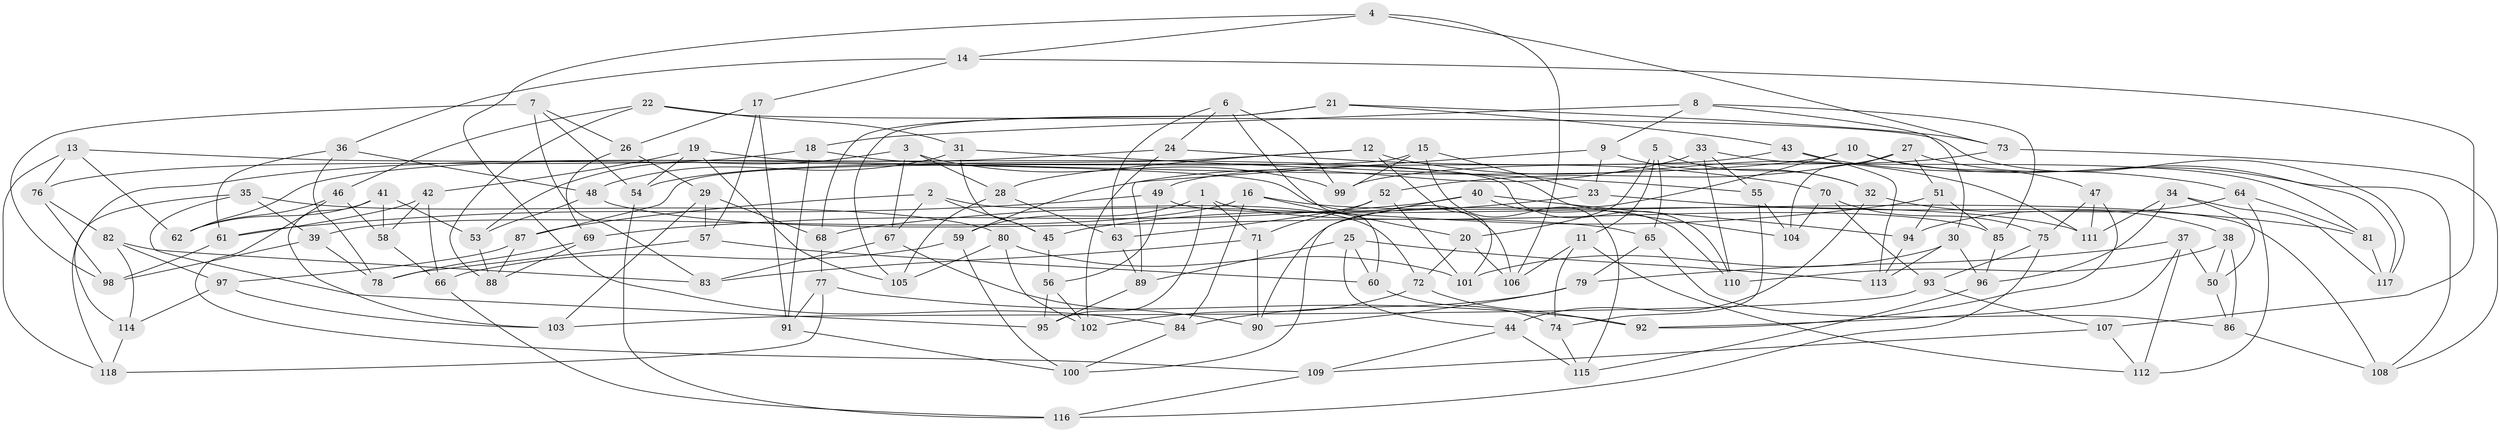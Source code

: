// Generated by graph-tools (version 1.1) at 2025/16/03/09/25 04:16:19]
// undirected, 118 vertices, 236 edges
graph export_dot {
graph [start="1"]
  node [color=gray90,style=filled];
  1;
  2;
  3;
  4;
  5;
  6;
  7;
  8;
  9;
  10;
  11;
  12;
  13;
  14;
  15;
  16;
  17;
  18;
  19;
  20;
  21;
  22;
  23;
  24;
  25;
  26;
  27;
  28;
  29;
  30;
  31;
  32;
  33;
  34;
  35;
  36;
  37;
  38;
  39;
  40;
  41;
  42;
  43;
  44;
  45;
  46;
  47;
  48;
  49;
  50;
  51;
  52;
  53;
  54;
  55;
  56;
  57;
  58;
  59;
  60;
  61;
  62;
  63;
  64;
  65;
  66;
  67;
  68;
  69;
  70;
  71;
  72;
  73;
  74;
  75;
  76;
  77;
  78;
  79;
  80;
  81;
  82;
  83;
  84;
  85;
  86;
  87;
  88;
  89;
  90;
  91;
  92;
  93;
  94;
  95;
  96;
  97;
  98;
  99;
  100;
  101;
  102;
  103;
  104;
  105;
  106;
  107;
  108;
  109;
  110;
  111;
  112;
  113;
  114;
  115;
  116;
  117;
  118;
  1 -- 59;
  1 -- 71;
  1 -- 95;
  1 -- 85;
  2 -- 72;
  2 -- 45;
  2 -- 67;
  2 -- 87;
  3 -- 28;
  3 -- 53;
  3 -- 99;
  3 -- 67;
  4 -- 84;
  4 -- 106;
  4 -- 14;
  4 -- 73;
  5 -- 11;
  5 -- 20;
  5 -- 65;
  5 -- 32;
  6 -- 24;
  6 -- 60;
  6 -- 63;
  6 -- 99;
  7 -- 83;
  7 -- 54;
  7 -- 26;
  7 -- 98;
  8 -- 30;
  8 -- 18;
  8 -- 9;
  8 -- 85;
  9 -- 32;
  9 -- 89;
  9 -- 23;
  10 -- 108;
  10 -- 47;
  10 -- 90;
  10 -- 114;
  11 -- 112;
  11 -- 106;
  11 -- 74;
  12 -- 28;
  12 -- 54;
  12 -- 101;
  12 -- 111;
  13 -- 76;
  13 -- 118;
  13 -- 106;
  13 -- 62;
  14 -- 107;
  14 -- 17;
  14 -- 36;
  15 -- 99;
  15 -- 115;
  15 -- 87;
  15 -- 23;
  16 -- 84;
  16 -- 111;
  16 -- 20;
  16 -- 39;
  17 -- 26;
  17 -- 91;
  17 -- 57;
  18 -- 91;
  18 -- 76;
  18 -- 104;
  19 -- 54;
  19 -- 42;
  19 -- 110;
  19 -- 105;
  20 -- 72;
  20 -- 106;
  21 -- 73;
  21 -- 68;
  21 -- 105;
  21 -- 43;
  22 -- 88;
  22 -- 117;
  22 -- 46;
  22 -- 31;
  23 -- 45;
  23 -- 81;
  24 -- 102;
  24 -- 62;
  24 -- 70;
  25 -- 113;
  25 -- 60;
  25 -- 44;
  25 -- 89;
  26 -- 29;
  26 -- 69;
  27 -- 51;
  27 -- 117;
  27 -- 104;
  27 -- 52;
  28 -- 105;
  28 -- 63;
  29 -- 68;
  29 -- 103;
  29 -- 57;
  30 -- 113;
  30 -- 96;
  30 -- 101;
  31 -- 45;
  31 -- 55;
  31 -- 48;
  32 -- 44;
  32 -- 38;
  33 -- 81;
  33 -- 110;
  33 -- 55;
  33 -- 59;
  34 -- 50;
  34 -- 111;
  34 -- 117;
  34 -- 96;
  35 -- 80;
  35 -- 118;
  35 -- 95;
  35 -- 39;
  36 -- 61;
  36 -- 48;
  36 -- 78;
  37 -- 92;
  37 -- 79;
  37 -- 50;
  37 -- 112;
  38 -- 86;
  38 -- 50;
  38 -- 110;
  39 -- 98;
  39 -- 78;
  40 -- 110;
  40 -- 94;
  40 -- 69;
  40 -- 100;
  41 -- 58;
  41 -- 103;
  41 -- 53;
  41 -- 62;
  42 -- 61;
  42 -- 66;
  42 -- 58;
  43 -- 113;
  43 -- 64;
  43 -- 49;
  44 -- 115;
  44 -- 109;
  45 -- 56;
  46 -- 62;
  46 -- 58;
  46 -- 109;
  47 -- 111;
  47 -- 92;
  47 -- 75;
  48 -- 53;
  48 -- 65;
  49 -- 108;
  49 -- 61;
  49 -- 56;
  50 -- 86;
  51 -- 68;
  51 -- 85;
  51 -- 94;
  52 -- 71;
  52 -- 101;
  52 -- 63;
  53 -- 88;
  54 -- 116;
  55 -- 74;
  55 -- 104;
  56 -- 95;
  56 -- 102;
  57 -- 60;
  57 -- 78;
  58 -- 66;
  59 -- 66;
  59 -- 100;
  60 -- 74;
  61 -- 98;
  63 -- 89;
  64 -- 94;
  64 -- 81;
  64 -- 112;
  65 -- 79;
  65 -- 86;
  66 -- 116;
  67 -- 83;
  67 -- 90;
  68 -- 77;
  69 -- 78;
  69 -- 88;
  70 -- 93;
  70 -- 75;
  70 -- 104;
  71 -- 83;
  71 -- 90;
  72 -- 92;
  72 -- 102;
  73 -- 99;
  73 -- 108;
  74 -- 115;
  75 -- 116;
  75 -- 93;
  76 -- 82;
  76 -- 98;
  77 -- 92;
  77 -- 118;
  77 -- 91;
  79 -- 84;
  79 -- 90;
  80 -- 101;
  80 -- 102;
  80 -- 105;
  81 -- 117;
  82 -- 83;
  82 -- 97;
  82 -- 114;
  84 -- 100;
  85 -- 96;
  86 -- 108;
  87 -- 88;
  87 -- 97;
  89 -- 95;
  91 -- 100;
  93 -- 103;
  93 -- 107;
  94 -- 113;
  96 -- 115;
  97 -- 114;
  97 -- 103;
  107 -- 112;
  107 -- 109;
  109 -- 116;
  114 -- 118;
}
